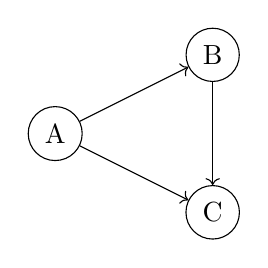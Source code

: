 \begin{tikzpicture}
  % Draw a simple graph with nodes and edges
  \node[circle, draw] (A) at (0,0) {A};
  \node[circle, draw] (B) at (2,1) {B};
  \node[circle, draw] (C) at (2,-1) {C};
  
  % Draw edges
  \draw[->] (A) -- (B);
  \draw[->] (A) -- (C);
  \draw[->] (B) -- (C);
\end{tikzpicture}
